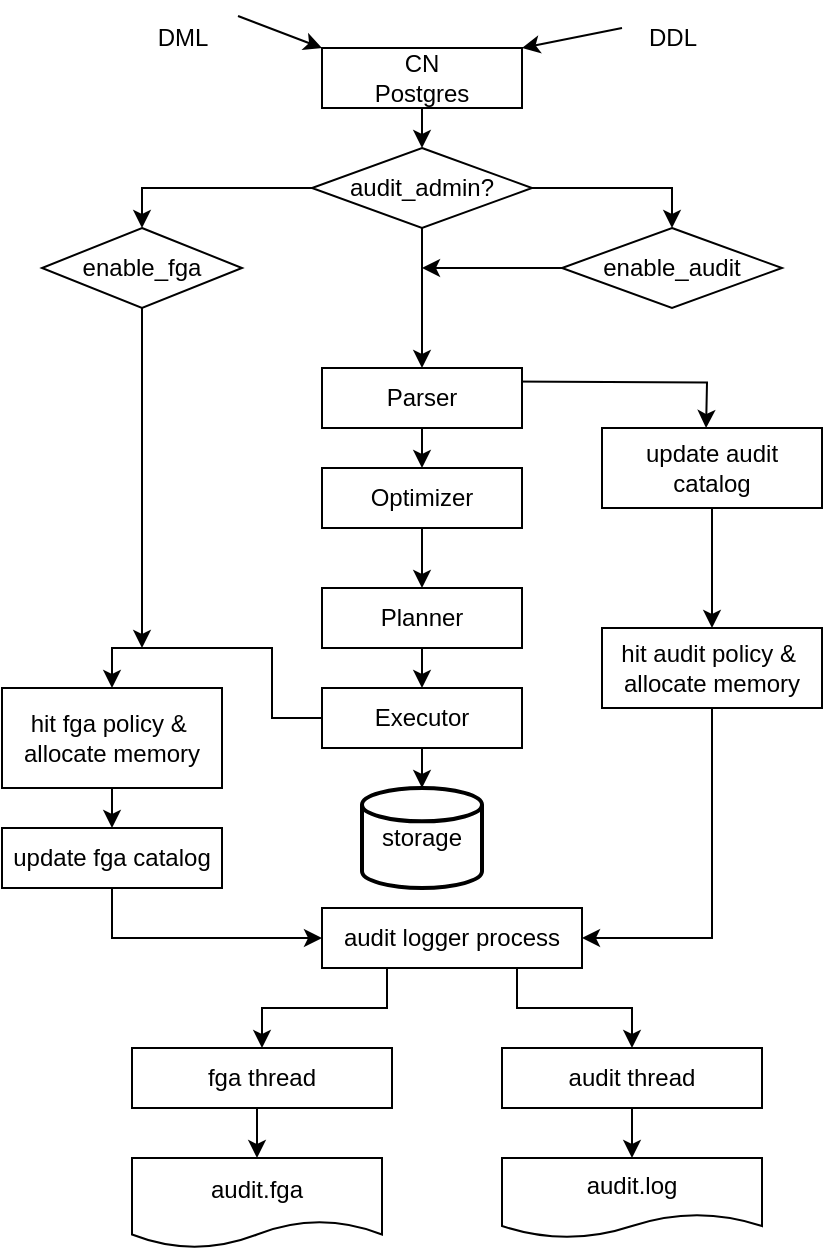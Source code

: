 <mxfile version="21.7.4" type="github">
  <diagram id="C5RBs43oDa-KdzZeNtuy" name="Page-1">
    <mxGraphModel dx="1290" dy="511" grid="1" gridSize="10" guides="1" tooltips="1" connect="1" arrows="1" fold="1" page="1" pageScale="1" pageWidth="827" pageHeight="1169" math="0" shadow="0">
      <root>
        <mxCell id="WIyWlLk6GJQsqaUBKTNV-0" />
        <mxCell id="WIyWlLk6GJQsqaUBKTNV-1" parent="WIyWlLk6GJQsqaUBKTNV-0" />
        <mxCell id="0m9i0qNVgHev02p7hBAH-16" style="edgeStyle=orthogonalEdgeStyle;rounded=0;orthogonalLoop=1;jettySize=auto;html=1;exitX=0.5;exitY=1;exitDx=0;exitDy=0;entryX=0.5;entryY=0;entryDx=0;entryDy=0;" edge="1" parent="WIyWlLk6GJQsqaUBKTNV-1" source="0m9i0qNVgHev02p7hBAH-1" target="0m9i0qNVgHev02p7hBAH-6">
          <mxGeometry relative="1" as="geometry" />
        </mxCell>
        <mxCell id="0m9i0qNVgHev02p7hBAH-1" value="CN&lt;br&gt;Postgres" style="rounded=0;whiteSpace=wrap;html=1;" vertex="1" parent="WIyWlLk6GJQsqaUBKTNV-1">
          <mxGeometry x="230" y="30" width="100" height="30" as="geometry" />
        </mxCell>
        <mxCell id="0m9i0qNVgHev02p7hBAH-21" style="edgeStyle=orthogonalEdgeStyle;rounded=0;orthogonalLoop=1;jettySize=auto;html=1;exitX=1;exitY=0.25;exitDx=0;exitDy=0;entryX=0.564;entryY=0.02;entryDx=0;entryDy=0;entryPerimeter=0;" edge="1" parent="WIyWlLk6GJQsqaUBKTNV-1">
          <mxGeometry relative="1" as="geometry">
            <mxPoint x="320" y="196.7" as="sourcePoint" />
            <mxPoint x="422.04" y="220.0" as="targetPoint" />
          </mxGeometry>
        </mxCell>
        <mxCell id="0m9i0qNVgHev02p7hBAH-23" style="edgeStyle=orthogonalEdgeStyle;rounded=0;orthogonalLoop=1;jettySize=auto;html=1;exitX=0.5;exitY=1;exitDx=0;exitDy=0;entryX=0.5;entryY=0;entryDx=0;entryDy=0;" edge="1" parent="WIyWlLk6GJQsqaUBKTNV-1" source="0m9i0qNVgHev02p7hBAH-2" target="0m9i0qNVgHev02p7hBAH-3">
          <mxGeometry relative="1" as="geometry" />
        </mxCell>
        <mxCell id="0m9i0qNVgHev02p7hBAH-2" value="Parser" style="rounded=0;whiteSpace=wrap;html=1;" vertex="1" parent="WIyWlLk6GJQsqaUBKTNV-1">
          <mxGeometry x="230" y="190" width="100" height="30" as="geometry" />
        </mxCell>
        <mxCell id="0m9i0qNVgHev02p7hBAH-24" style="edgeStyle=orthogonalEdgeStyle;rounded=0;orthogonalLoop=1;jettySize=auto;html=1;exitX=0.5;exitY=1;exitDx=0;exitDy=0;entryX=0.5;entryY=0;entryDx=0;entryDy=0;" edge="1" parent="WIyWlLk6GJQsqaUBKTNV-1" source="0m9i0qNVgHev02p7hBAH-3" target="0m9i0qNVgHev02p7hBAH-4">
          <mxGeometry relative="1" as="geometry" />
        </mxCell>
        <mxCell id="0m9i0qNVgHev02p7hBAH-3" value="Optimizer" style="rounded=0;whiteSpace=wrap;html=1;" vertex="1" parent="WIyWlLk6GJQsqaUBKTNV-1">
          <mxGeometry x="230" y="240" width="100" height="30" as="geometry" />
        </mxCell>
        <mxCell id="0m9i0qNVgHev02p7hBAH-25" style="edgeStyle=orthogonalEdgeStyle;rounded=0;orthogonalLoop=1;jettySize=auto;html=1;exitX=0.5;exitY=1;exitDx=0;exitDy=0;entryX=0.5;entryY=0;entryDx=0;entryDy=0;" edge="1" parent="WIyWlLk6GJQsqaUBKTNV-1" source="0m9i0qNVgHev02p7hBAH-4" target="0m9i0qNVgHev02p7hBAH-5">
          <mxGeometry relative="1" as="geometry" />
        </mxCell>
        <mxCell id="0m9i0qNVgHev02p7hBAH-4" value="Planner" style="rounded=0;whiteSpace=wrap;html=1;" vertex="1" parent="WIyWlLk6GJQsqaUBKTNV-1">
          <mxGeometry x="230" y="300" width="100" height="30" as="geometry" />
        </mxCell>
        <mxCell id="0m9i0qNVgHev02p7hBAH-26" style="edgeStyle=orthogonalEdgeStyle;rounded=0;orthogonalLoop=1;jettySize=auto;html=1;exitX=0;exitY=0.5;exitDx=0;exitDy=0;entryX=0.5;entryY=0;entryDx=0;entryDy=0;" edge="1" parent="WIyWlLk6GJQsqaUBKTNV-1" source="0m9i0qNVgHev02p7hBAH-5" target="0m9i0qNVgHev02p7hBAH-15">
          <mxGeometry relative="1" as="geometry" />
        </mxCell>
        <mxCell id="0m9i0qNVgHev02p7hBAH-47" style="edgeStyle=orthogonalEdgeStyle;rounded=0;orthogonalLoop=1;jettySize=auto;html=1;exitX=0.5;exitY=1;exitDx=0;exitDy=0;entryX=0.5;entryY=0;entryDx=0;entryDy=0;entryPerimeter=0;" edge="1" parent="WIyWlLk6GJQsqaUBKTNV-1" source="0m9i0qNVgHev02p7hBAH-5" target="0m9i0qNVgHev02p7hBAH-46">
          <mxGeometry relative="1" as="geometry" />
        </mxCell>
        <mxCell id="0m9i0qNVgHev02p7hBAH-5" value="Executor" style="rounded=0;whiteSpace=wrap;html=1;" vertex="1" parent="WIyWlLk6GJQsqaUBKTNV-1">
          <mxGeometry x="230" y="350" width="100" height="30" as="geometry" />
        </mxCell>
        <mxCell id="0m9i0qNVgHev02p7hBAH-17" style="edgeStyle=orthogonalEdgeStyle;rounded=0;orthogonalLoop=1;jettySize=auto;html=1;exitX=0;exitY=0.5;exitDx=0;exitDy=0;entryX=0.5;entryY=0;entryDx=0;entryDy=0;" edge="1" parent="WIyWlLk6GJQsqaUBKTNV-1" source="0m9i0qNVgHev02p7hBAH-6" target="0m9i0qNVgHev02p7hBAH-13">
          <mxGeometry relative="1" as="geometry" />
        </mxCell>
        <mxCell id="0m9i0qNVgHev02p7hBAH-18" style="edgeStyle=orthogonalEdgeStyle;rounded=0;orthogonalLoop=1;jettySize=auto;html=1;exitX=1;exitY=0.5;exitDx=0;exitDy=0;entryX=0.5;entryY=0;entryDx=0;entryDy=0;" edge="1" parent="WIyWlLk6GJQsqaUBKTNV-1" source="0m9i0qNVgHev02p7hBAH-6" target="0m9i0qNVgHev02p7hBAH-7">
          <mxGeometry relative="1" as="geometry" />
        </mxCell>
        <mxCell id="0m9i0qNVgHev02p7hBAH-19" style="edgeStyle=orthogonalEdgeStyle;rounded=0;orthogonalLoop=1;jettySize=auto;html=1;exitX=0.5;exitY=1;exitDx=0;exitDy=0;entryX=0.5;entryY=0;entryDx=0;entryDy=0;" edge="1" parent="WIyWlLk6GJQsqaUBKTNV-1" source="0m9i0qNVgHev02p7hBAH-6" target="0m9i0qNVgHev02p7hBAH-2">
          <mxGeometry relative="1" as="geometry" />
        </mxCell>
        <mxCell id="0m9i0qNVgHev02p7hBAH-6" value="audit_admin?" style="rhombus;whiteSpace=wrap;html=1;" vertex="1" parent="WIyWlLk6GJQsqaUBKTNV-1">
          <mxGeometry x="225" y="80" width="110" height="40" as="geometry" />
        </mxCell>
        <mxCell id="0m9i0qNVgHev02p7hBAH-20" style="edgeStyle=orthogonalEdgeStyle;rounded=0;orthogonalLoop=1;jettySize=auto;html=1;exitX=0;exitY=0.5;exitDx=0;exitDy=0;" edge="1" parent="WIyWlLk6GJQsqaUBKTNV-1" source="0m9i0qNVgHev02p7hBAH-7">
          <mxGeometry relative="1" as="geometry">
            <mxPoint x="280" y="140" as="targetPoint" />
          </mxGeometry>
        </mxCell>
        <mxCell id="0m9i0qNVgHev02p7hBAH-7" value="enable_audit" style="rhombus;whiteSpace=wrap;html=1;" vertex="1" parent="WIyWlLk6GJQsqaUBKTNV-1">
          <mxGeometry x="350" y="120" width="110" height="40" as="geometry" />
        </mxCell>
        <mxCell id="0m9i0qNVgHev02p7hBAH-22" value="" style="edgeStyle=orthogonalEdgeStyle;rounded=0;orthogonalLoop=1;jettySize=auto;html=1;" edge="1" parent="WIyWlLk6GJQsqaUBKTNV-1" source="0m9i0qNVgHev02p7hBAH-8" target="0m9i0qNVgHev02p7hBAH-9">
          <mxGeometry relative="1" as="geometry" />
        </mxCell>
        <mxCell id="0m9i0qNVgHev02p7hBAH-8" value="update audit catalog" style="rounded=0;whiteSpace=wrap;html=1;" vertex="1" parent="WIyWlLk6GJQsqaUBKTNV-1">
          <mxGeometry x="370" y="220" width="110" height="40" as="geometry" />
        </mxCell>
        <mxCell id="0m9i0qNVgHev02p7hBAH-33" style="edgeStyle=orthogonalEdgeStyle;rounded=0;orthogonalLoop=1;jettySize=auto;html=1;exitX=0.5;exitY=1;exitDx=0;exitDy=0;entryX=1;entryY=0.5;entryDx=0;entryDy=0;" edge="1" parent="WIyWlLk6GJQsqaUBKTNV-1" source="0m9i0qNVgHev02p7hBAH-9" target="0m9i0qNVgHev02p7hBAH-28">
          <mxGeometry relative="1" as="geometry" />
        </mxCell>
        <mxCell id="0m9i0qNVgHev02p7hBAH-9" value="&lt;div&gt;hit audit policy &amp;amp;&amp;nbsp;&lt;/div&gt;&lt;div&gt;allocate memory&lt;/div&gt;" style="rounded=0;whiteSpace=wrap;html=1;" vertex="1" parent="WIyWlLk6GJQsqaUBKTNV-1">
          <mxGeometry x="370" y="320" width="110" height="40" as="geometry" />
        </mxCell>
        <mxCell id="0m9i0qNVgHev02p7hBAH-40" style="edgeStyle=orthogonalEdgeStyle;rounded=0;orthogonalLoop=1;jettySize=auto;html=1;exitX=0.5;exitY=1;exitDx=0;exitDy=0;entryX=0.5;entryY=0;entryDx=0;entryDy=0;" edge="1" parent="WIyWlLk6GJQsqaUBKTNV-1" source="0m9i0qNVgHev02p7hBAH-12" target="0m9i0qNVgHev02p7hBAH-37">
          <mxGeometry relative="1" as="geometry" />
        </mxCell>
        <mxCell id="0m9i0qNVgHev02p7hBAH-12" value="audit thread" style="rounded=0;whiteSpace=wrap;html=1;" vertex="1" parent="WIyWlLk6GJQsqaUBKTNV-1">
          <mxGeometry x="320" y="530" width="130" height="30" as="geometry" />
        </mxCell>
        <mxCell id="0m9i0qNVgHev02p7hBAH-38" style="edgeStyle=orthogonalEdgeStyle;rounded=0;orthogonalLoop=1;jettySize=auto;html=1;exitX=0.5;exitY=1;exitDx=0;exitDy=0;" edge="1" parent="WIyWlLk6GJQsqaUBKTNV-1" source="0m9i0qNVgHev02p7hBAH-13">
          <mxGeometry relative="1" as="geometry">
            <mxPoint x="140" y="330" as="targetPoint" />
          </mxGeometry>
        </mxCell>
        <mxCell id="0m9i0qNVgHev02p7hBAH-13" value="enable_fga" style="rhombus;whiteSpace=wrap;html=1;" vertex="1" parent="WIyWlLk6GJQsqaUBKTNV-1">
          <mxGeometry x="90" y="120" width="100" height="40" as="geometry" />
        </mxCell>
        <mxCell id="0m9i0qNVgHev02p7hBAH-32" style="edgeStyle=orthogonalEdgeStyle;rounded=0;orthogonalLoop=1;jettySize=auto;html=1;exitX=0.5;exitY=1;exitDx=0;exitDy=0;entryX=0;entryY=0.5;entryDx=0;entryDy=0;" edge="1" parent="WIyWlLk6GJQsqaUBKTNV-1" source="0m9i0qNVgHev02p7hBAH-14" target="0m9i0qNVgHev02p7hBAH-28">
          <mxGeometry relative="1" as="geometry" />
        </mxCell>
        <mxCell id="0m9i0qNVgHev02p7hBAH-14" value="update fga catalog" style="rounded=0;whiteSpace=wrap;html=1;" vertex="1" parent="WIyWlLk6GJQsqaUBKTNV-1">
          <mxGeometry x="70" y="420" width="110" height="30" as="geometry" />
        </mxCell>
        <mxCell id="0m9i0qNVgHev02p7hBAH-30" style="edgeStyle=orthogonalEdgeStyle;rounded=0;orthogonalLoop=1;jettySize=auto;html=1;exitX=0.5;exitY=1;exitDx=0;exitDy=0;entryX=0.5;entryY=0;entryDx=0;entryDy=0;" edge="1" parent="WIyWlLk6GJQsqaUBKTNV-1" source="0m9i0qNVgHev02p7hBAH-15" target="0m9i0qNVgHev02p7hBAH-14">
          <mxGeometry relative="1" as="geometry" />
        </mxCell>
        <mxCell id="0m9i0qNVgHev02p7hBAH-15" value="&lt;div&gt;hit fga policy &amp;amp;&amp;nbsp;&lt;/div&gt;&lt;div&gt;allocate memory&lt;/div&gt;" style="rounded=0;whiteSpace=wrap;html=1;" vertex="1" parent="WIyWlLk6GJQsqaUBKTNV-1">
          <mxGeometry x="70" y="350" width="110" height="50" as="geometry" />
        </mxCell>
        <mxCell id="0m9i0qNVgHev02p7hBAH-34" style="edgeStyle=orthogonalEdgeStyle;rounded=0;orthogonalLoop=1;jettySize=auto;html=1;exitX=0.25;exitY=1;exitDx=0;exitDy=0;" edge="1" parent="WIyWlLk6GJQsqaUBKTNV-1" source="0m9i0qNVgHev02p7hBAH-28" target="0m9i0qNVgHev02p7hBAH-29">
          <mxGeometry relative="1" as="geometry" />
        </mxCell>
        <mxCell id="0m9i0qNVgHev02p7hBAH-35" style="edgeStyle=orthogonalEdgeStyle;rounded=0;orthogonalLoop=1;jettySize=auto;html=1;exitX=0.75;exitY=1;exitDx=0;exitDy=0;" edge="1" parent="WIyWlLk6GJQsqaUBKTNV-1" source="0m9i0qNVgHev02p7hBAH-28" target="0m9i0qNVgHev02p7hBAH-12">
          <mxGeometry relative="1" as="geometry" />
        </mxCell>
        <mxCell id="0m9i0qNVgHev02p7hBAH-28" value="audit logger process" style="rounded=0;whiteSpace=wrap;html=1;" vertex="1" parent="WIyWlLk6GJQsqaUBKTNV-1">
          <mxGeometry x="230" y="460" width="130" height="30" as="geometry" />
        </mxCell>
        <mxCell id="0m9i0qNVgHev02p7hBAH-39" style="edgeStyle=orthogonalEdgeStyle;rounded=0;orthogonalLoop=1;jettySize=auto;html=1;exitX=0.5;exitY=1;exitDx=0;exitDy=0;entryX=0.5;entryY=0;entryDx=0;entryDy=0;" edge="1" parent="WIyWlLk6GJQsqaUBKTNV-1" source="0m9i0qNVgHev02p7hBAH-29" target="0m9i0qNVgHev02p7hBAH-36">
          <mxGeometry relative="1" as="geometry" />
        </mxCell>
        <mxCell id="0m9i0qNVgHev02p7hBAH-29" value="fga thread" style="rounded=0;whiteSpace=wrap;html=1;" vertex="1" parent="WIyWlLk6GJQsqaUBKTNV-1">
          <mxGeometry x="135" y="530" width="130" height="30" as="geometry" />
        </mxCell>
        <mxCell id="0m9i0qNVgHev02p7hBAH-36" value="audit.fga" style="shape=document;whiteSpace=wrap;html=1;boundedLbl=1;" vertex="1" parent="WIyWlLk6GJQsqaUBKTNV-1">
          <mxGeometry x="135" y="585" width="125" height="45" as="geometry" />
        </mxCell>
        <mxCell id="0m9i0qNVgHev02p7hBAH-37" value="audit.log" style="shape=document;whiteSpace=wrap;html=1;boundedLbl=1;" vertex="1" parent="WIyWlLk6GJQsqaUBKTNV-1">
          <mxGeometry x="320" y="585" width="130" height="40" as="geometry" />
        </mxCell>
        <mxCell id="0m9i0qNVgHev02p7hBAH-41" value="" style="endArrow=classic;html=1;rounded=0;entryX=1;entryY=0;entryDx=0;entryDy=0;" edge="1" parent="WIyWlLk6GJQsqaUBKTNV-1" target="0m9i0qNVgHev02p7hBAH-1">
          <mxGeometry width="50" height="50" relative="1" as="geometry">
            <mxPoint x="380" y="20" as="sourcePoint" />
            <mxPoint x="440" y="170" as="targetPoint" />
          </mxGeometry>
        </mxCell>
        <mxCell id="0m9i0qNVgHev02p7hBAH-42" value="DDL" style="text;html=1;align=center;verticalAlign=middle;resizable=0;points=[];autosize=1;strokeColor=none;fillColor=none;" vertex="1" parent="WIyWlLk6GJQsqaUBKTNV-1">
          <mxGeometry x="380" y="10" width="50" height="30" as="geometry" />
        </mxCell>
        <mxCell id="0m9i0qNVgHev02p7hBAH-43" value="DML" style="text;html=1;align=center;verticalAlign=middle;resizable=0;points=[];autosize=1;strokeColor=none;fillColor=none;" vertex="1" parent="WIyWlLk6GJQsqaUBKTNV-1">
          <mxGeometry x="135" y="10" width="50" height="30" as="geometry" />
        </mxCell>
        <mxCell id="0m9i0qNVgHev02p7hBAH-44" value="" style="endArrow=classic;html=1;rounded=0;entryX=1;entryY=0;entryDx=0;entryDy=0;exitX=1.06;exitY=0.133;exitDx=0;exitDy=0;exitPerimeter=0;" edge="1" parent="WIyWlLk6GJQsqaUBKTNV-1" source="0m9i0qNVgHev02p7hBAH-43">
          <mxGeometry width="50" height="50" relative="1" as="geometry">
            <mxPoint x="90" y="-10" as="sourcePoint" />
            <mxPoint x="230" y="30" as="targetPoint" />
            <Array as="points" />
          </mxGeometry>
        </mxCell>
        <mxCell id="0m9i0qNVgHev02p7hBAH-46" value="storage" style="strokeWidth=2;html=1;shape=mxgraph.flowchart.database;whiteSpace=wrap;" vertex="1" parent="WIyWlLk6GJQsqaUBKTNV-1">
          <mxGeometry x="250" y="400" width="60" height="50" as="geometry" />
        </mxCell>
      </root>
    </mxGraphModel>
  </diagram>
</mxfile>
